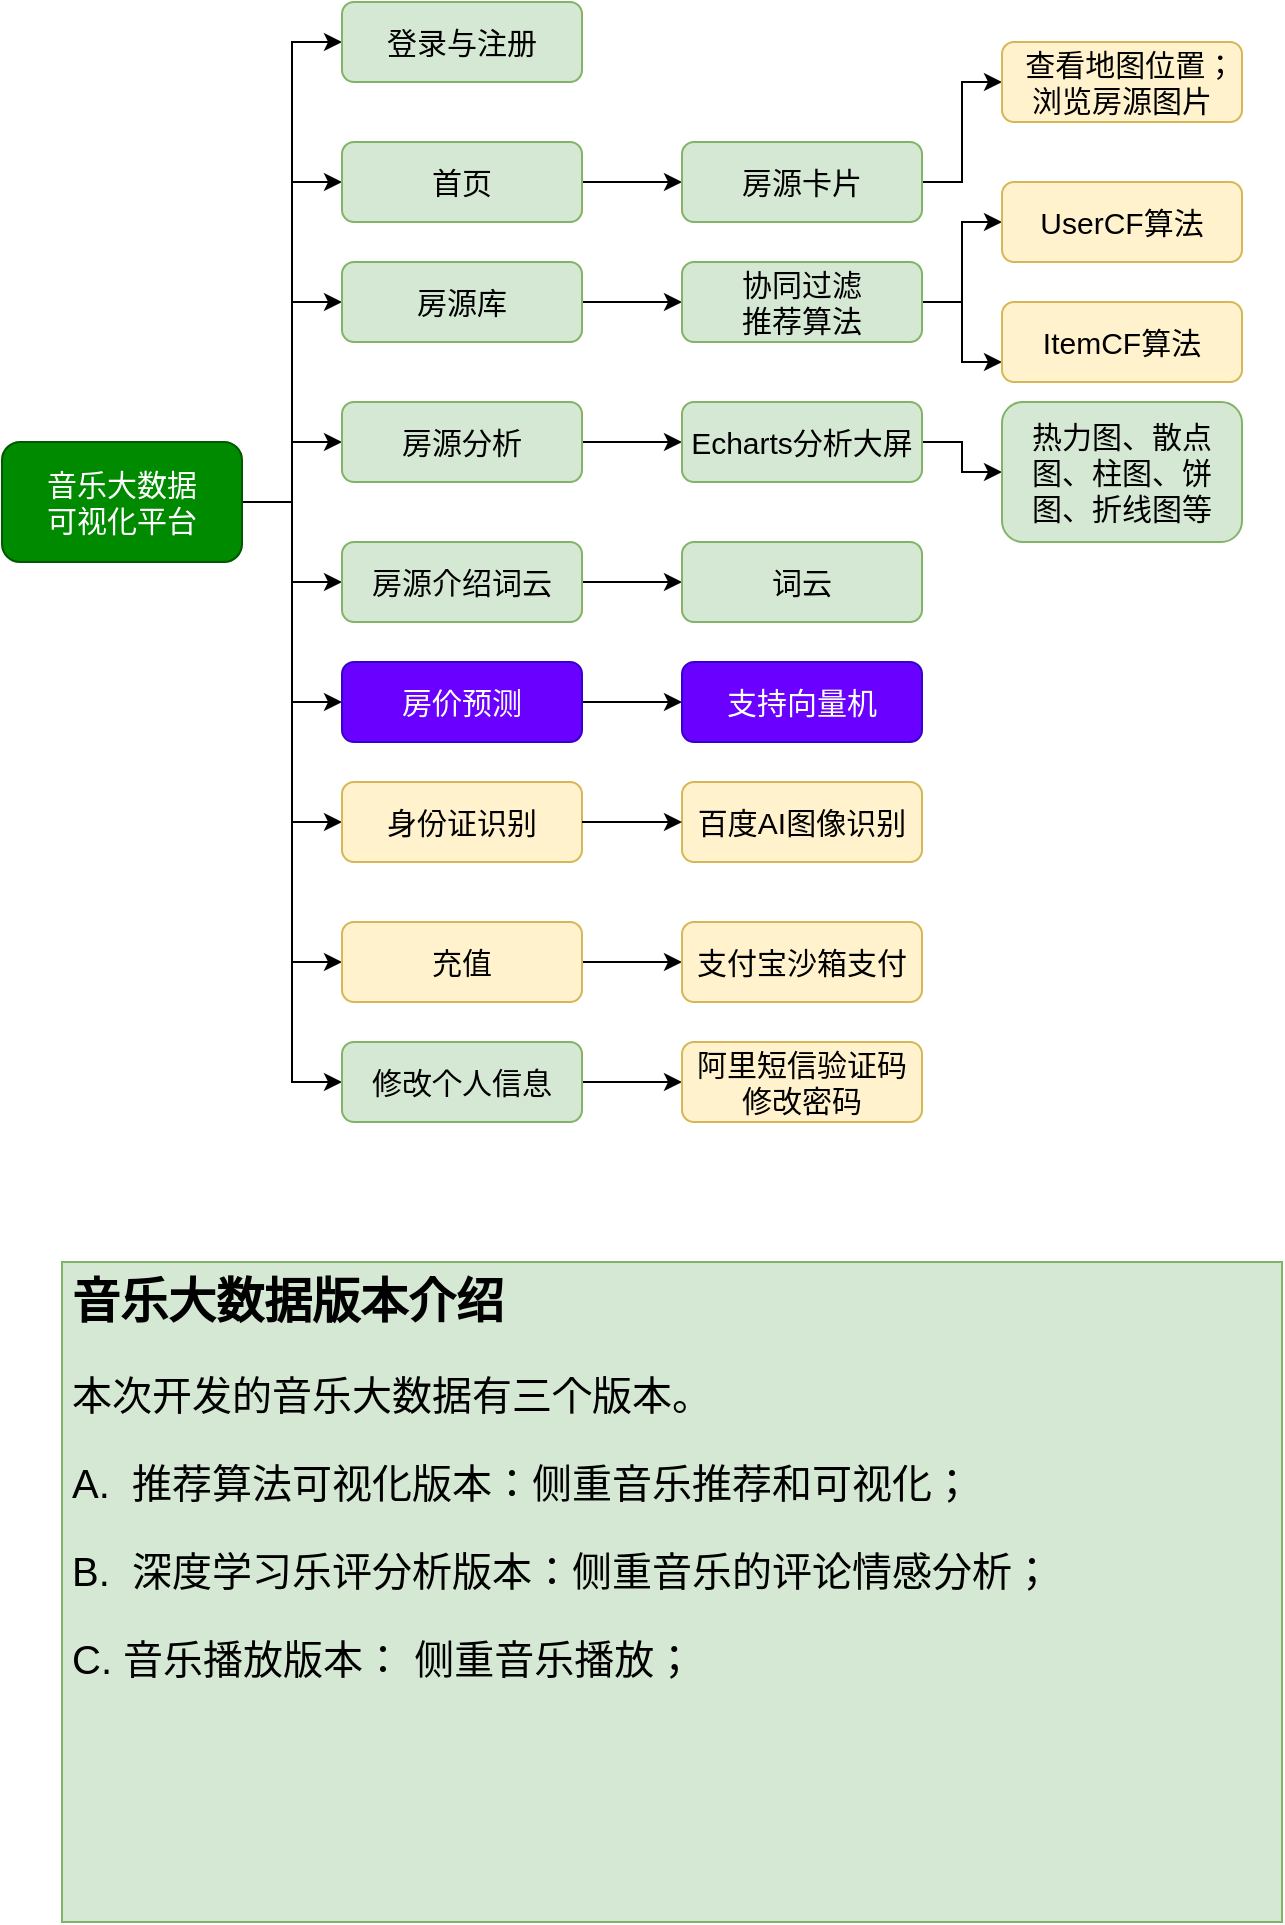 <mxfile version="17.4.6" type="github">
  <diagram id="v9VeEew0eSVK_gECYCmD" name="Page-1">
    <mxGraphModel dx="1327" dy="733" grid="1" gridSize="10" guides="1" tooltips="1" connect="1" arrows="1" fold="1" page="1" pageScale="1" pageWidth="827" pageHeight="1169" math="0" shadow="0">
      <root>
        <mxCell id="0" />
        <mxCell id="1" parent="0" />
        <mxCell id="GBpQVhTk9KxDPRQjgbmB-8" style="edgeStyle=orthogonalEdgeStyle;rounded=0;orthogonalLoop=1;jettySize=auto;html=1;exitX=1;exitY=0.5;exitDx=0;exitDy=0;entryX=0;entryY=0.5;entryDx=0;entryDy=0;" parent="1" source="GBpQVhTk9KxDPRQjgbmB-1" target="GBpQVhTk9KxDPRQjgbmB-3" edge="1">
          <mxGeometry relative="1" as="geometry" />
        </mxCell>
        <mxCell id="GBpQVhTk9KxDPRQjgbmB-9" style="edgeStyle=orthogonalEdgeStyle;rounded=0;orthogonalLoop=1;jettySize=auto;html=1;exitX=1;exitY=0.5;exitDx=0;exitDy=0;entryX=0;entryY=0.5;entryDx=0;entryDy=0;" parent="1" source="GBpQVhTk9KxDPRQjgbmB-1" target="GBpQVhTk9KxDPRQjgbmB-2" edge="1">
          <mxGeometry relative="1" as="geometry" />
        </mxCell>
        <mxCell id="GBpQVhTk9KxDPRQjgbmB-10" style="edgeStyle=orthogonalEdgeStyle;rounded=0;orthogonalLoop=1;jettySize=auto;html=1;exitX=1;exitY=0.5;exitDx=0;exitDy=0;entryX=0;entryY=0.5;entryDx=0;entryDy=0;" parent="1" source="GBpQVhTk9KxDPRQjgbmB-1" target="GBpQVhTk9KxDPRQjgbmB-4" edge="1">
          <mxGeometry relative="1" as="geometry" />
        </mxCell>
        <mxCell id="GBpQVhTk9KxDPRQjgbmB-11" style="edgeStyle=orthogonalEdgeStyle;rounded=0;orthogonalLoop=1;jettySize=auto;html=1;exitX=1;exitY=0.5;exitDx=0;exitDy=0;entryX=0;entryY=0.5;entryDx=0;entryDy=0;" parent="1" source="GBpQVhTk9KxDPRQjgbmB-1" target="GBpQVhTk9KxDPRQjgbmB-6" edge="1">
          <mxGeometry relative="1" as="geometry" />
        </mxCell>
        <mxCell id="GBpQVhTk9KxDPRQjgbmB-12" style="edgeStyle=orthogonalEdgeStyle;rounded=0;orthogonalLoop=1;jettySize=auto;html=1;exitX=1;exitY=0.5;exitDx=0;exitDy=0;entryX=0;entryY=0.5;entryDx=0;entryDy=0;" parent="1" source="GBpQVhTk9KxDPRQjgbmB-1" target="GBpQVhTk9KxDPRQjgbmB-7" edge="1">
          <mxGeometry relative="1" as="geometry" />
        </mxCell>
        <mxCell id="SLsrdyDVqO_aE2-8c7I_-2" style="edgeStyle=orthogonalEdgeStyle;rounded=0;orthogonalLoop=1;jettySize=auto;html=1;exitX=1;exitY=0.5;exitDx=0;exitDy=0;entryX=0;entryY=0.5;entryDx=0;entryDy=0;" parent="1" source="GBpQVhTk9KxDPRQjgbmB-1" target="SLsrdyDVqO_aE2-8c7I_-1" edge="1">
          <mxGeometry relative="1" as="geometry" />
        </mxCell>
        <mxCell id="ySN6mnR29yhOzEf8zuOG-4" style="edgeStyle=orthogonalEdgeStyle;rounded=0;orthogonalLoop=1;jettySize=auto;html=1;exitX=1;exitY=0.5;exitDx=0;exitDy=0;entryX=0;entryY=0.5;entryDx=0;entryDy=0;" parent="1" source="GBpQVhTk9KxDPRQjgbmB-1" target="ySN6mnR29yhOzEf8zuOG-3" edge="1">
          <mxGeometry relative="1" as="geometry" />
        </mxCell>
        <mxCell id="HFXg7WAJ4wF_oNfZ3qlw-3" style="edgeStyle=orthogonalEdgeStyle;rounded=0;orthogonalLoop=1;jettySize=auto;html=1;exitX=1;exitY=0.5;exitDx=0;exitDy=0;entryX=0;entryY=0.5;entryDx=0;entryDy=0;" parent="1" source="GBpQVhTk9KxDPRQjgbmB-1" target="HFXg7WAJ4wF_oNfZ3qlw-1" edge="1">
          <mxGeometry relative="1" as="geometry" />
        </mxCell>
        <mxCell id="jjqic0Zd3Pl6mNutcF7V-3" style="edgeStyle=orthogonalEdgeStyle;rounded=0;orthogonalLoop=1;jettySize=auto;html=1;exitX=1;exitY=0.5;exitDx=0;exitDy=0;entryX=0;entryY=0.5;entryDx=0;entryDy=0;fontSize=15;" parent="1" source="GBpQVhTk9KxDPRQjgbmB-1" target="jjqic0Zd3Pl6mNutcF7V-1" edge="1">
          <mxGeometry relative="1" as="geometry" />
        </mxCell>
        <mxCell id="GBpQVhTk9KxDPRQjgbmB-1" value="音乐大数据&lt;br&gt;可视化平台" style="rounded=1;whiteSpace=wrap;html=1;fontSize=15;fillColor=#008a00;strokeColor=#005700;fontColor=#ffffff;" parent="1" vertex="1">
          <mxGeometry x="160" y="260" width="120" height="60" as="geometry" />
        </mxCell>
        <mxCell id="GBpQVhTk9KxDPRQjgbmB-15" style="edgeStyle=orthogonalEdgeStyle;rounded=0;orthogonalLoop=1;jettySize=auto;html=1;exitX=1;exitY=0.5;exitDx=0;exitDy=0;entryX=0;entryY=0.5;entryDx=0;entryDy=0;" parent="1" source="GBpQVhTk9KxDPRQjgbmB-2" target="GBpQVhTk9KxDPRQjgbmB-5" edge="1">
          <mxGeometry relative="1" as="geometry" />
        </mxCell>
        <mxCell id="GBpQVhTk9KxDPRQjgbmB-2" value="首页" style="rounded=1;whiteSpace=wrap;html=1;fontSize=15;fillColor=#d5e8d4;strokeColor=#82b366;" parent="1" vertex="1">
          <mxGeometry x="330" y="110" width="120" height="40" as="geometry" />
        </mxCell>
        <mxCell id="GBpQVhTk9KxDPRQjgbmB-3" value="登录与注册" style="rounded=1;whiteSpace=wrap;html=1;fontSize=15;fillColor=#d5e8d4;strokeColor=#82b366;" parent="1" vertex="1">
          <mxGeometry x="330" y="40" width="120" height="40" as="geometry" />
        </mxCell>
        <mxCell id="GBpQVhTk9KxDPRQjgbmB-16" style="edgeStyle=orthogonalEdgeStyle;rounded=0;orthogonalLoop=1;jettySize=auto;html=1;exitX=1;exitY=0.5;exitDx=0;exitDy=0;entryX=0;entryY=0.5;entryDx=0;entryDy=0;" parent="1" source="GBpQVhTk9KxDPRQjgbmB-4" target="GBpQVhTk9KxDPRQjgbmB-14" edge="1">
          <mxGeometry relative="1" as="geometry" />
        </mxCell>
        <mxCell id="GBpQVhTk9KxDPRQjgbmB-4" value="房源分析" style="rounded=1;whiteSpace=wrap;html=1;fontSize=15;fillColor=#d5e8d4;strokeColor=#82b366;" parent="1" vertex="1">
          <mxGeometry x="330" y="240" width="120" height="40" as="geometry" />
        </mxCell>
        <mxCell id="HFXg7WAJ4wF_oNfZ3qlw-6" style="edgeStyle=orthogonalEdgeStyle;rounded=0;orthogonalLoop=1;jettySize=auto;html=1;exitX=1;exitY=0.5;exitDx=0;exitDy=0;entryX=0;entryY=0.5;entryDx=0;entryDy=0;" parent="1" source="GBpQVhTk9KxDPRQjgbmB-5" target="HFXg7WAJ4wF_oNfZ3qlw-5" edge="1">
          <mxGeometry relative="1" as="geometry" />
        </mxCell>
        <mxCell id="GBpQVhTk9KxDPRQjgbmB-5" value="房源卡片" style="rounded=1;whiteSpace=wrap;html=1;fontSize=15;fillColor=#d5e8d4;strokeColor=#82b366;" parent="1" vertex="1">
          <mxGeometry x="500" y="110" width="120" height="40" as="geometry" />
        </mxCell>
        <mxCell id="GBpQVhTk9KxDPRQjgbmB-18" style="edgeStyle=orthogonalEdgeStyle;rounded=0;orthogonalLoop=1;jettySize=auto;html=1;exitX=1;exitY=0.5;exitDx=0;exitDy=0;entryX=0;entryY=0.5;entryDx=0;entryDy=0;" parent="1" source="GBpQVhTk9KxDPRQjgbmB-6" target="GBpQVhTk9KxDPRQjgbmB-13" edge="1">
          <mxGeometry relative="1" as="geometry" />
        </mxCell>
        <mxCell id="GBpQVhTk9KxDPRQjgbmB-6" value="房源介绍词云" style="rounded=1;whiteSpace=wrap;html=1;fontSize=15;fillColor=#d5e8d4;strokeColor=#82b366;" parent="1" vertex="1">
          <mxGeometry x="330" y="310" width="120" height="40" as="geometry" />
        </mxCell>
        <mxCell id="GBpQVhTk9KxDPRQjgbmB-7" value="身份证识别" style="rounded=1;whiteSpace=wrap;html=1;fontSize=15;fillColor=#fff2cc;strokeColor=#d6b656;" parent="1" vertex="1">
          <mxGeometry x="330" y="430" width="120" height="40" as="geometry" />
        </mxCell>
        <mxCell id="GBpQVhTk9KxDPRQjgbmB-13" value="词云" style="rounded=1;whiteSpace=wrap;html=1;fontSize=15;fillColor=#d5e8d4;strokeColor=#82b366;" parent="1" vertex="1">
          <mxGeometry x="500" y="310" width="120" height="40" as="geometry" />
        </mxCell>
        <mxCell id="EjBGtmn64PD8jTdNR0ln-2" style="edgeStyle=orthogonalEdgeStyle;rounded=0;orthogonalLoop=1;jettySize=auto;html=1;exitX=1;exitY=0.5;exitDx=0;exitDy=0;entryX=0;entryY=0.5;entryDx=0;entryDy=0;" parent="1" source="GBpQVhTk9KxDPRQjgbmB-14" target="EjBGtmn64PD8jTdNR0ln-1" edge="1">
          <mxGeometry relative="1" as="geometry" />
        </mxCell>
        <mxCell id="GBpQVhTk9KxDPRQjgbmB-14" value="Echarts分析大屏" style="rounded=1;whiteSpace=wrap;html=1;fontSize=15;fillColor=#d5e8d4;strokeColor=#82b366;" parent="1" vertex="1">
          <mxGeometry x="500" y="240" width="120" height="40" as="geometry" />
        </mxCell>
        <mxCell id="SLsrdyDVqO_aE2-8c7I_-6" value="" style="edgeStyle=orthogonalEdgeStyle;rounded=0;orthogonalLoop=1;jettySize=auto;html=1;" parent="1" source="SLsrdyDVqO_aE2-8c7I_-1" target="SLsrdyDVqO_aE2-8c7I_-5" edge="1">
          <mxGeometry relative="1" as="geometry" />
        </mxCell>
        <mxCell id="SLsrdyDVqO_aE2-8c7I_-1" value="房源库" style="rounded=1;whiteSpace=wrap;html=1;fontSize=15;fillColor=#d5e8d4;strokeColor=#82b366;" parent="1" vertex="1">
          <mxGeometry x="330" y="170" width="120" height="40" as="geometry" />
        </mxCell>
        <mxCell id="ySN6mnR29yhOzEf8zuOG-7" style="edgeStyle=orthogonalEdgeStyle;rounded=0;orthogonalLoop=1;jettySize=auto;html=1;exitX=1;exitY=0.5;exitDx=0;exitDy=0;entryX=0;entryY=0.5;entryDx=0;entryDy=0;" parent="1" source="SLsrdyDVqO_aE2-8c7I_-5" target="ySN6mnR29yhOzEf8zuOG-5" edge="1">
          <mxGeometry relative="1" as="geometry" />
        </mxCell>
        <mxCell id="ySN6mnR29yhOzEf8zuOG-8" style="edgeStyle=orthogonalEdgeStyle;rounded=0;orthogonalLoop=1;jettySize=auto;html=1;exitX=1;exitY=0.5;exitDx=0;exitDy=0;entryX=0;entryY=0.75;entryDx=0;entryDy=0;" parent="1" source="SLsrdyDVqO_aE2-8c7I_-5" target="ySN6mnR29yhOzEf8zuOG-6" edge="1">
          <mxGeometry relative="1" as="geometry" />
        </mxCell>
        <mxCell id="SLsrdyDVqO_aE2-8c7I_-5" value="协同过滤&lt;br&gt;推荐算法" style="rounded=1;whiteSpace=wrap;html=1;fontSize=15;fillColor=#d5e8d4;strokeColor=#82b366;" parent="1" vertex="1">
          <mxGeometry x="500" y="170" width="120" height="40" as="geometry" />
        </mxCell>
        <mxCell id="ySN6mnR29yhOzEf8zuOG-1" value="百度AI图像识别" style="rounded=1;whiteSpace=wrap;html=1;fontSize=15;fillColor=#fff2cc;strokeColor=#d6b656;" parent="1" vertex="1">
          <mxGeometry x="500" y="430" width="120" height="40" as="geometry" />
        </mxCell>
        <mxCell id="ySN6mnR29yhOzEf8zuOG-2" style="edgeStyle=orthogonalEdgeStyle;rounded=0;orthogonalLoop=1;jettySize=auto;html=1;exitX=1;exitY=0.5;exitDx=0;exitDy=0;" parent="1" source="GBpQVhTk9KxDPRQjgbmB-7" edge="1">
          <mxGeometry relative="1" as="geometry">
            <mxPoint x="460" y="390" as="sourcePoint" />
            <mxPoint x="500" y="450" as="targetPoint" />
          </mxGeometry>
        </mxCell>
        <mxCell id="EjBGtmn64PD8jTdNR0ln-4" style="edgeStyle=orthogonalEdgeStyle;rounded=0;orthogonalLoop=1;jettySize=auto;html=1;exitX=1;exitY=0.5;exitDx=0;exitDy=0;entryX=0;entryY=0.5;entryDx=0;entryDy=0;" parent="1" source="ySN6mnR29yhOzEf8zuOG-3" target="EjBGtmn64PD8jTdNR0ln-3" edge="1">
          <mxGeometry relative="1" as="geometry" />
        </mxCell>
        <mxCell id="ySN6mnR29yhOzEf8zuOG-3" value="修改个人信息" style="rounded=1;whiteSpace=wrap;html=1;fontSize=15;fillColor=#d5e8d4;strokeColor=#82b366;" parent="1" vertex="1">
          <mxGeometry x="330" y="560" width="120" height="40" as="geometry" />
        </mxCell>
        <mxCell id="ySN6mnR29yhOzEf8zuOG-5" value="UserCF算法" style="rounded=1;whiteSpace=wrap;html=1;fontSize=15;fillColor=#fff2cc;strokeColor=#d6b656;" parent="1" vertex="1">
          <mxGeometry x="660" y="130" width="120" height="40" as="geometry" />
        </mxCell>
        <mxCell id="ySN6mnR29yhOzEf8zuOG-6" value="ItemCF算法" style="rounded=1;whiteSpace=wrap;html=1;fontSize=15;fillColor=#fff2cc;strokeColor=#d6b656;" parent="1" vertex="1">
          <mxGeometry x="660" y="190" width="120" height="40" as="geometry" />
        </mxCell>
        <mxCell id="HFXg7WAJ4wF_oNfZ3qlw-4" style="edgeStyle=orthogonalEdgeStyle;rounded=0;orthogonalLoop=1;jettySize=auto;html=1;exitX=1;exitY=0.5;exitDx=0;exitDy=0;entryX=0;entryY=0.5;entryDx=0;entryDy=0;" parent="1" source="HFXg7WAJ4wF_oNfZ3qlw-1" target="HFXg7WAJ4wF_oNfZ3qlw-2" edge="1">
          <mxGeometry relative="1" as="geometry" />
        </mxCell>
        <mxCell id="HFXg7WAJ4wF_oNfZ3qlw-1" value="充值" style="rounded=1;whiteSpace=wrap;html=1;fontSize=15;fillColor=#fff2cc;strokeColor=#d6b656;" parent="1" vertex="1">
          <mxGeometry x="330" y="500" width="120" height="40" as="geometry" />
        </mxCell>
        <mxCell id="HFXg7WAJ4wF_oNfZ3qlw-2" value="支付宝沙箱支付" style="rounded=1;whiteSpace=wrap;html=1;fontSize=15;fillColor=#fff2cc;strokeColor=#d6b656;" parent="1" vertex="1">
          <mxGeometry x="500" y="500" width="120" height="40" as="geometry" />
        </mxCell>
        <mxCell id="HFXg7WAJ4wF_oNfZ3qlw-5" value="&amp;nbsp; 查看地图位置；浏览房源图片" style="rounded=1;whiteSpace=wrap;html=1;fontSize=15;fillColor=#fff2cc;strokeColor=#d6b656;" parent="1" vertex="1">
          <mxGeometry x="660" y="60" width="120" height="40" as="geometry" />
        </mxCell>
        <mxCell id="EjBGtmn64PD8jTdNR0ln-1" value="热力图、散点图、柱图、饼图、折线图等" style="rounded=1;whiteSpace=wrap;html=1;fontSize=15;fillColor=#d5e8d4;strokeColor=#82b366;" parent="1" vertex="1">
          <mxGeometry x="660" y="240" width="120" height="70" as="geometry" />
        </mxCell>
        <mxCell id="EjBGtmn64PD8jTdNR0ln-3" value="阿里短信验证码修改密码" style="rounded=1;whiteSpace=wrap;html=1;fontSize=15;fillColor=#fff2cc;strokeColor=#d6b656;" parent="1" vertex="1">
          <mxGeometry x="500" y="560" width="120" height="40" as="geometry" />
        </mxCell>
        <mxCell id="jjqic0Zd3Pl6mNutcF7V-4" style="edgeStyle=orthogonalEdgeStyle;rounded=0;orthogonalLoop=1;jettySize=auto;html=1;exitX=1;exitY=0.5;exitDx=0;exitDy=0;entryX=0;entryY=0.5;entryDx=0;entryDy=0;fontSize=15;" parent="1" source="jjqic0Zd3Pl6mNutcF7V-1" target="jjqic0Zd3Pl6mNutcF7V-2" edge="1">
          <mxGeometry relative="1" as="geometry" />
        </mxCell>
        <mxCell id="jjqic0Zd3Pl6mNutcF7V-1" value="房价预测" style="rounded=1;whiteSpace=wrap;html=1;fontSize=15;fillColor=#6a00ff;strokeColor=#3700CC;fontColor=#ffffff;" parent="1" vertex="1">
          <mxGeometry x="330" y="370" width="120" height="40" as="geometry" />
        </mxCell>
        <mxCell id="jjqic0Zd3Pl6mNutcF7V-2" value="支持向量机" style="rounded=1;whiteSpace=wrap;html=1;fontSize=15;fillColor=#6a00ff;strokeColor=#3700CC;fontColor=#ffffff;" parent="1" vertex="1">
          <mxGeometry x="500" y="370" width="120" height="40" as="geometry" />
        </mxCell>
        <mxCell id="z8FbhvkW46ZyqsgCDVF_-2" value="&lt;h1&gt;音乐大数据版本介绍&lt;/h1&gt;&lt;p style=&quot;font-size: 20px&quot;&gt;&lt;font style=&quot;font-size: 20px&quot;&gt;本次开发的音乐大数据有三个版本。&lt;/font&gt;&lt;/p&gt;&lt;p style=&quot;font-size: 20px&quot;&gt;A.&amp;nbsp; 推荐算法可视化版本：侧重音乐推荐和可视化；&lt;/p&gt;&lt;p style=&quot;font-size: 20px&quot;&gt;B.&amp;nbsp; 深度学习乐评分析版本：侧重音乐的评论情感分析；&lt;/p&gt;&lt;p style=&quot;font-size: 20px&quot;&gt;C. 音乐播放版本： 侧重音乐播放；&lt;/p&gt;&lt;p style=&quot;font-size: 20px&quot;&gt;&lt;br&gt;&lt;/p&gt;&lt;p style=&quot;font-size: 20px&quot;&gt;&lt;br&gt;&lt;/p&gt;&lt;p style=&quot;font-size: 20px&quot;&gt;&lt;font style=&quot;font-size: 20px&quot;&gt;&amp;nbsp; &amp;nbsp; &amp;nbsp; &amp;nbsp;&amp;nbsp;&lt;/font&gt;&lt;/p&gt;&lt;p style=&quot;font-size: 20px&quot;&gt;&lt;br&gt;&lt;/p&gt;&lt;p style=&quot;font-size: 20px&quot;&gt;&lt;br&gt;&lt;/p&gt;" style="text;html=1;strokeColor=#82b366;fillColor=#d5e8d4;spacing=5;spacingTop=-20;whiteSpace=wrap;overflow=hidden;rounded=0;" vertex="1" parent="1">
          <mxGeometry x="190" y="670" width="610" height="330" as="geometry" />
        </mxCell>
      </root>
    </mxGraphModel>
  </diagram>
</mxfile>
